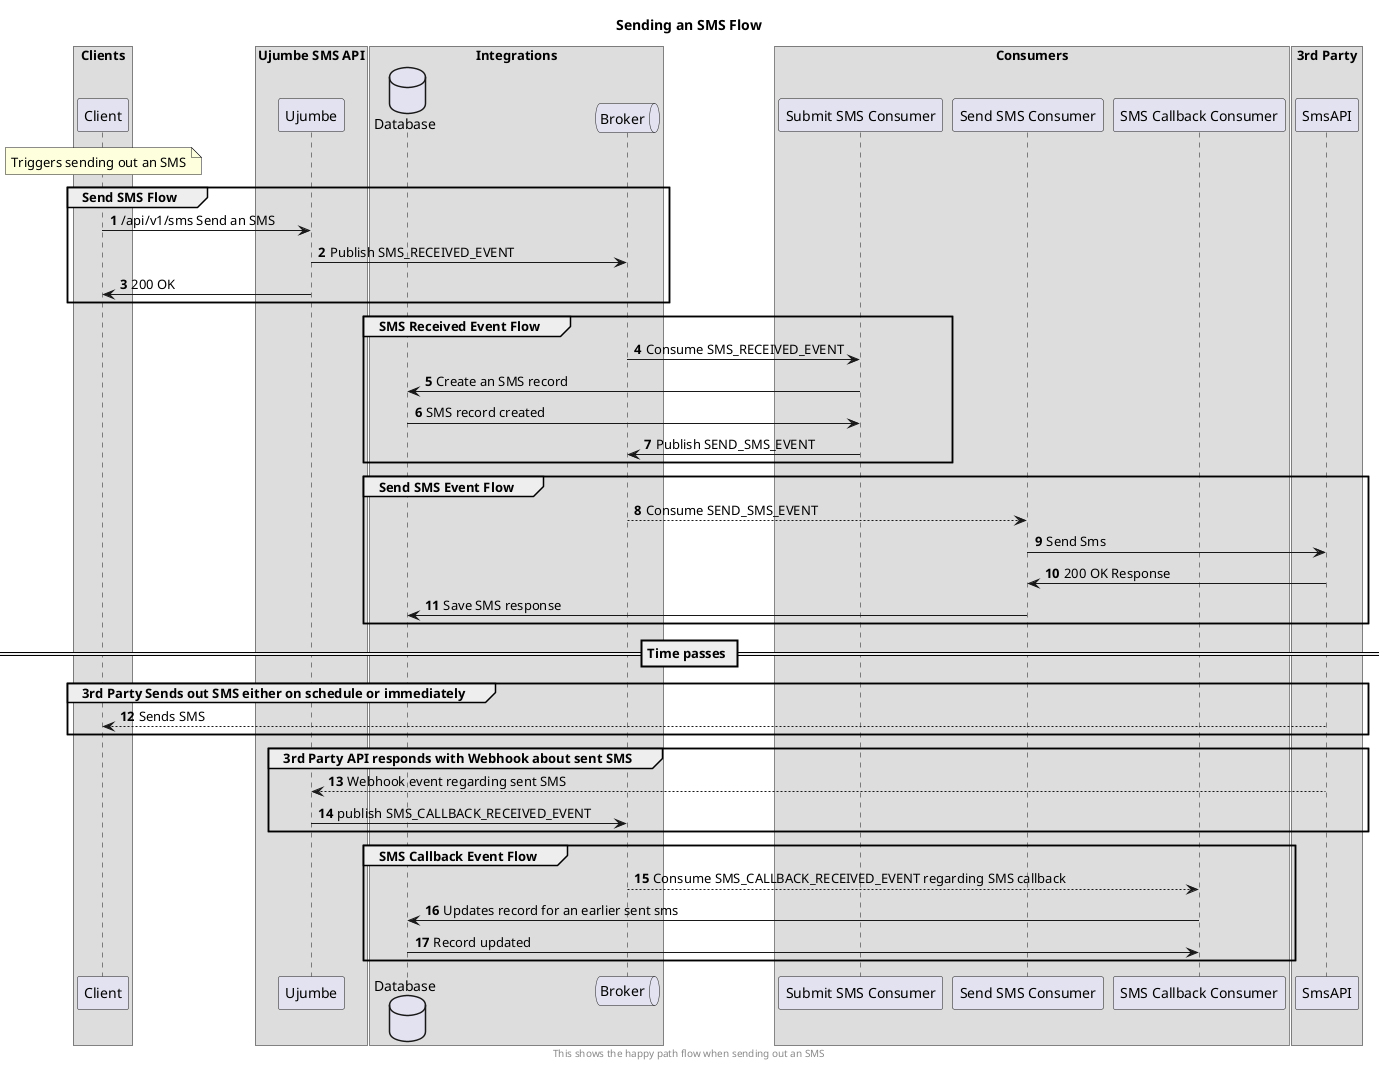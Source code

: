 @startuml

title Sending an SMS Flow
footer This shows the happy path flow when sending out an SMS

autonumber

box Clients
    participant Client as client
endbox

note over client: Triggers sending out an SMS

box Ujumbe SMS API
    participant Ujumbe as ujumbe
endbox

box Integrations
    database Database as database
    queue Broker as broker
endbox

box Consumers
    participant "Submit SMS Consumer" as submit_sms_consumer
    participant "Send SMS Consumer" as send_sms_consumer
    participant "SMS Callback Consumer" as sms_callback_consumer
endbox

box 3rd Party
    participant SmsAPI as sms_api
endbox

group Send SMS Flow
 client -> ujumbe: /api/v1/sms Send an SMS
 ujumbe -> broker: Publish SMS_RECEIVED_EVENT
 ujumbe -> client: 200 OK
end

group SMS Received Event Flow
 broker -> submit_sms_consumer: Consume SMS_RECEIVED_EVENT
 submit_sms_consumer -> database: Create an SMS record
 database -> submit_sms_consumer: SMS record created
 submit_sms_consumer -> broker: Publish SEND_SMS_EVENT
end

group Send SMS Event Flow
 broker --> send_sms_consumer: Consume SEND_SMS_EVENT
 send_sms_consumer -> sms_api: Send Sms
 sms_api -> send_sms_consumer: 200 OK Response
 send_sms_consumer -> database: Save SMS response
end

== Time passes ==

group 3rd Party Sends out SMS either on schedule or immediately
 sms_api --> client: Sends SMS
end

group 3rd Party API responds with Webhook about sent SMS
 sms_api --> ujumbe: Webhook event regarding sent SMS
 ujumbe -> broker: publish SMS_CALLBACK_RECEIVED_EVENT
end

group SMS Callback Event Flow
 broker --> sms_callback_consumer: Consume SMS_CALLBACK_RECEIVED_EVENT regarding SMS callback
 sms_callback_consumer -> database: Updates record for an earlier sent sms
 database -> sms_callback_consumer: Record updated
end

@enduml

